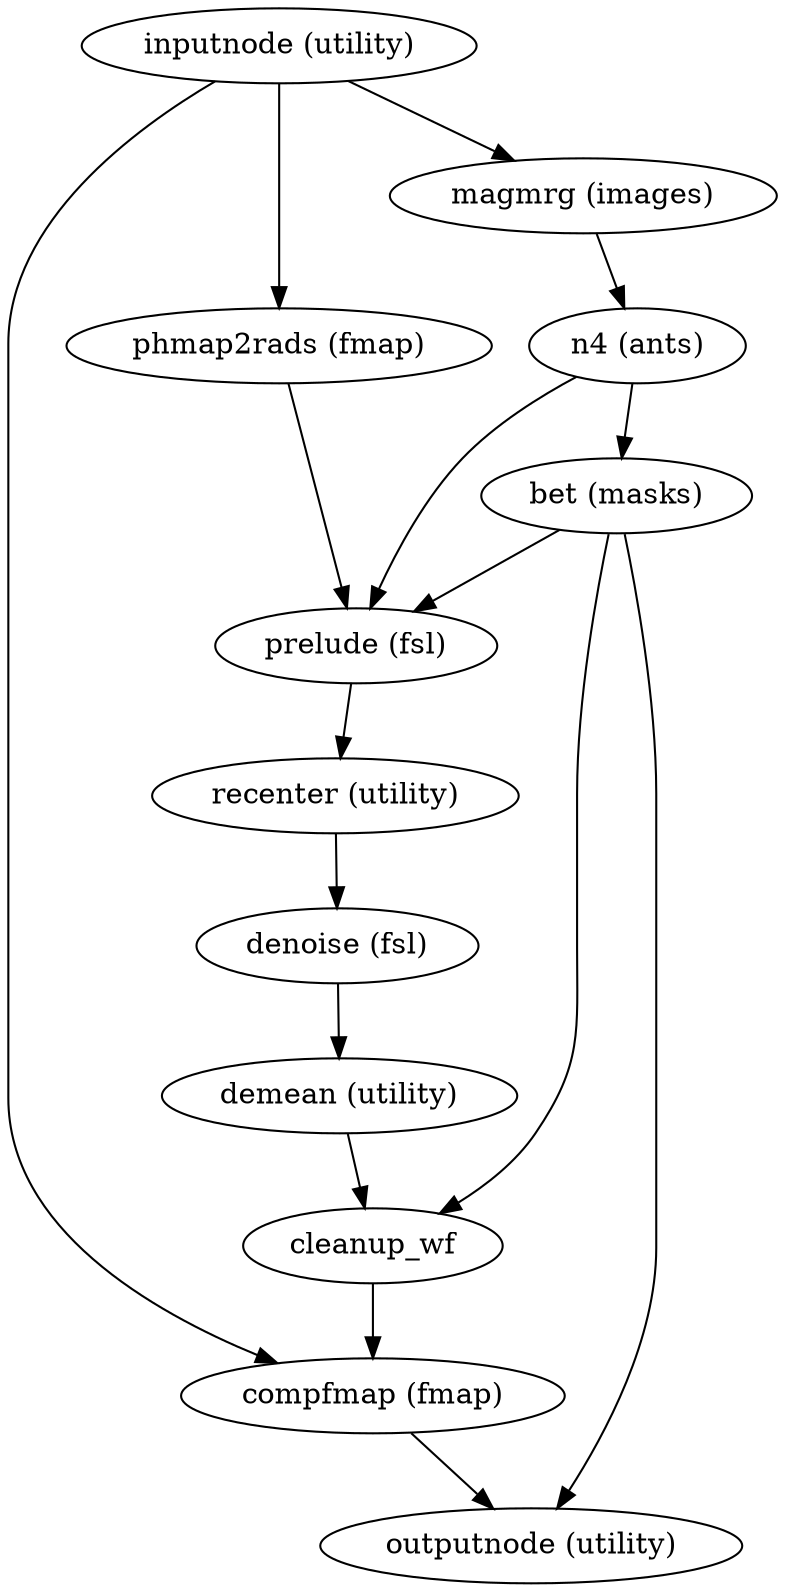 strict digraph  {
"inputnode (utility)";
"compfmap (fmap)";
"magmrg (images)";
"phmap2rads (fmap)";
"outputnode (utility)";
"n4 (ants)";
"prelude (fsl)";
"bet (masks)";
"recenter (utility)";
cleanup_wf;
"denoise (fsl)";
"demean (utility)";
"inputnode (utility)" -> "compfmap (fmap)";
"inputnode (utility)" -> "magmrg (images)";
"inputnode (utility)" -> "phmap2rads (fmap)";
"compfmap (fmap)" -> "outputnode (utility)";
"magmrg (images)" -> "n4 (ants)";
"phmap2rads (fmap)" -> "prelude (fsl)";
"n4 (ants)" -> "prelude (fsl)";
"n4 (ants)" -> "bet (masks)";
"prelude (fsl)" -> "recenter (utility)";
"bet (masks)" -> "prelude (fsl)";
"bet (masks)" -> cleanup_wf;
"bet (masks)" -> "outputnode (utility)";
"recenter (utility)" -> "denoise (fsl)";
cleanup_wf -> "compfmap (fmap)";
"denoise (fsl)" -> "demean (utility)";
"demean (utility)" -> cleanup_wf;
}
